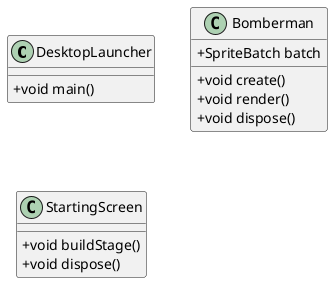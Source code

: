 @startuml
skinparam classAttributeIconSize 0

class DesktopLauncher{
    +void main()
}

class Bomberman{
    +SpriteBatch batch
    +void create()
    +void render()
    +void dispose()
}

class StartingScreen{
    +void buildStage()
    +void dispose()
}
@enduml

